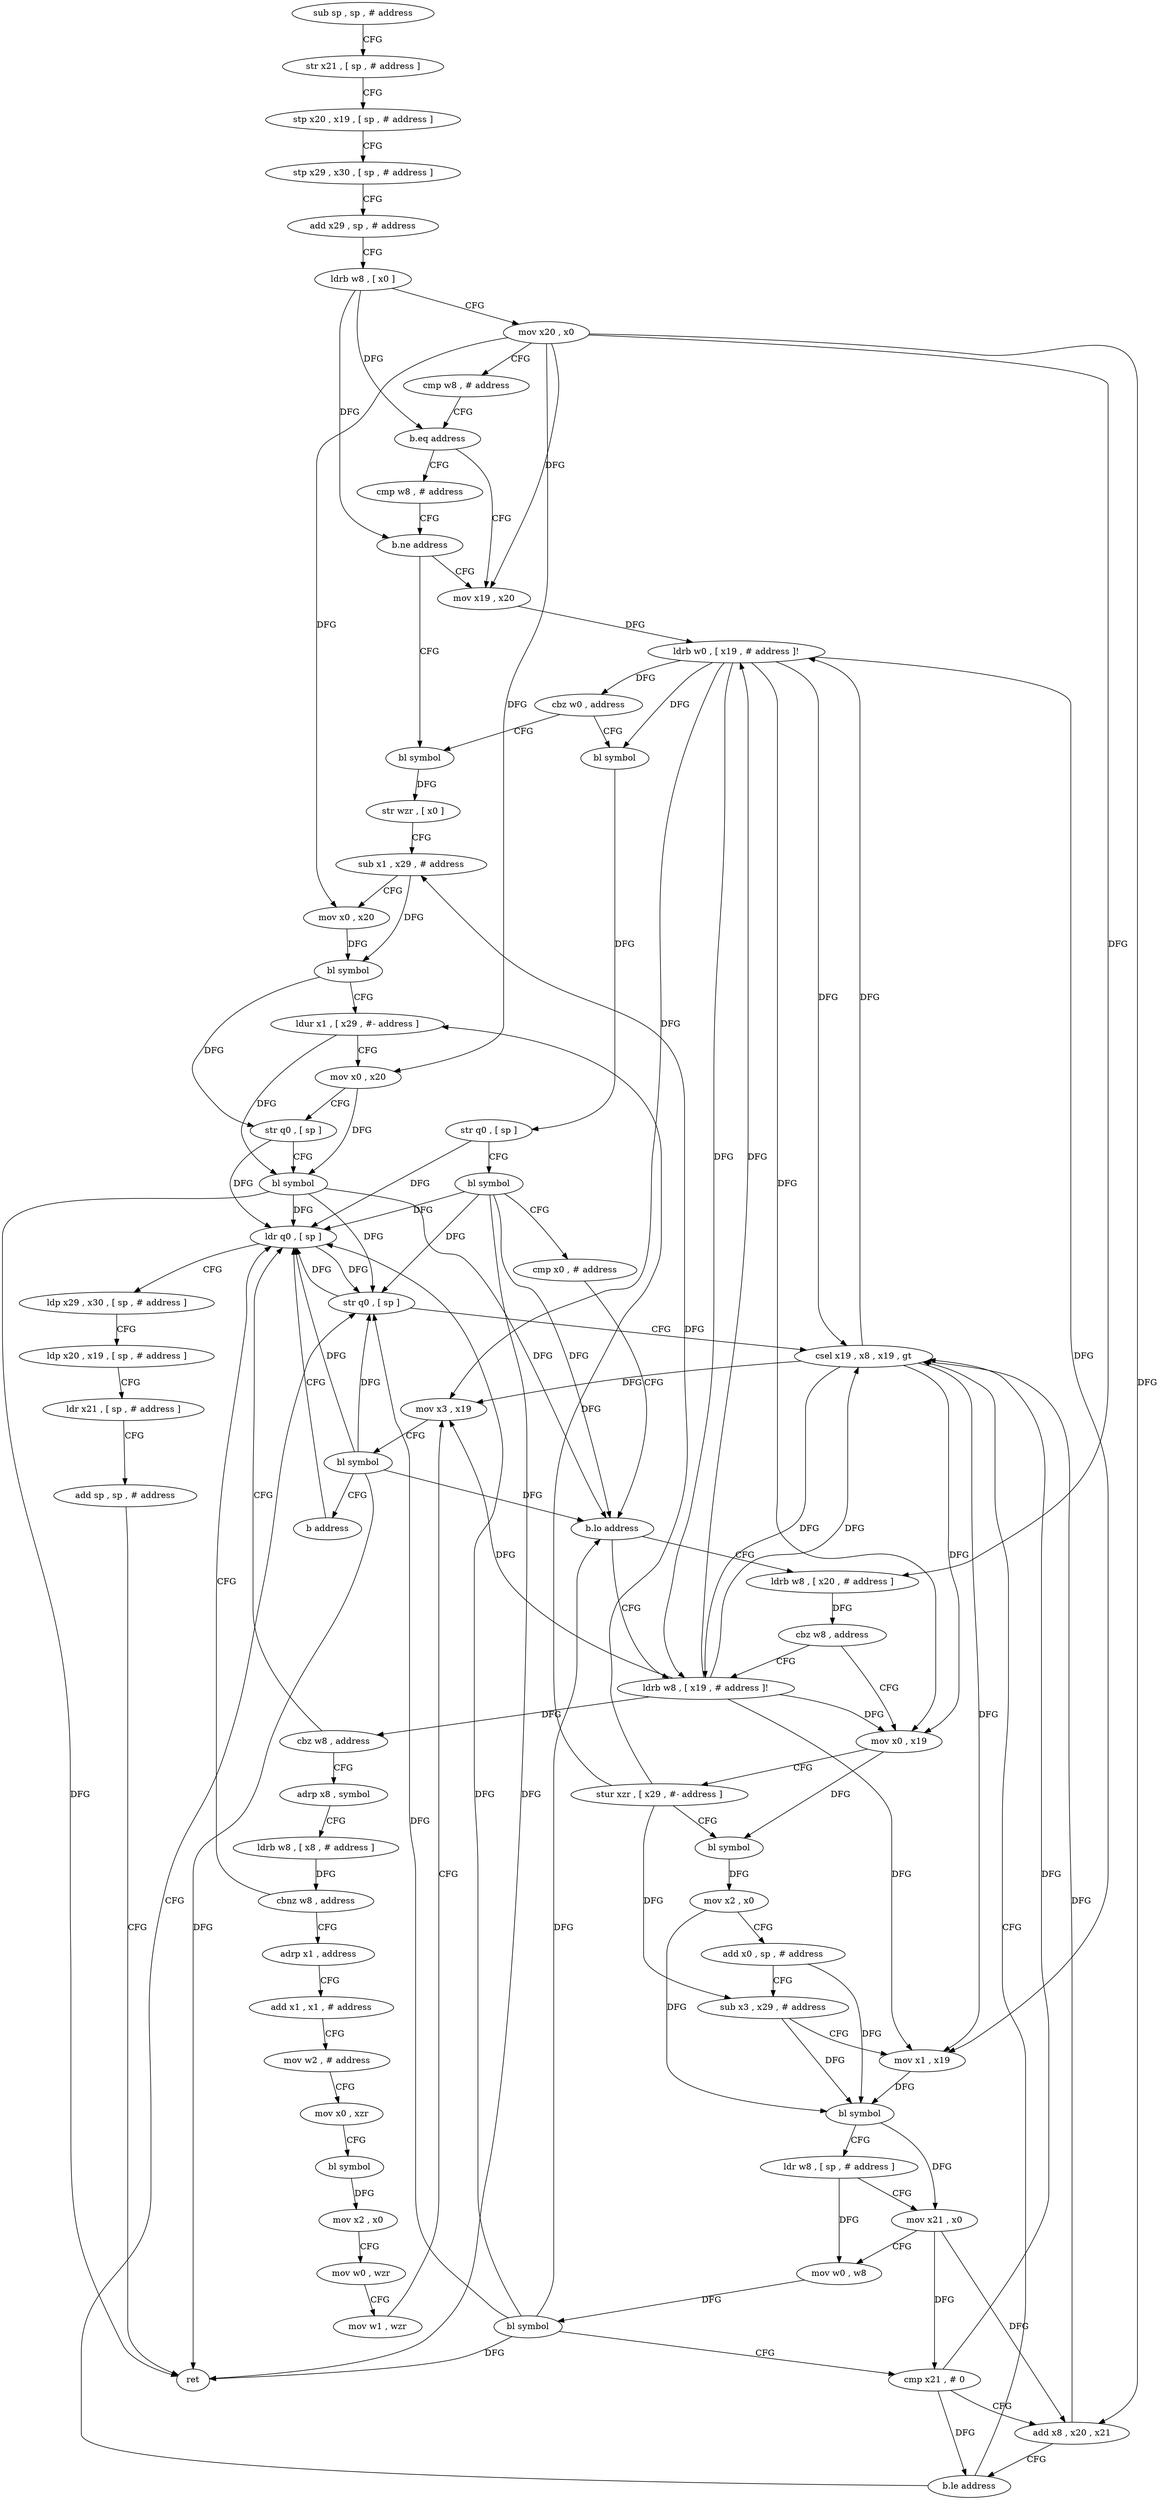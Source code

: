 digraph "func" {
"4204260" [label = "sub sp , sp , # address" ]
"4204264" [label = "str x21 , [ sp , # address ]" ]
"4204268" [label = "stp x20 , x19 , [ sp , # address ]" ]
"4204272" [label = "stp x29 , x30 , [ sp , # address ]" ]
"4204276" [label = "add x29 , sp , # address" ]
"4204280" [label = "ldrb w8 , [ x0 ]" ]
"4204284" [label = "mov x20 , x0" ]
"4204288" [label = "cmp w8 , # address" ]
"4204292" [label = "b.eq address" ]
"4204304" [label = "mov x19 , x20" ]
"4204296" [label = "cmp w8 , # address" ]
"4204308" [label = "ldrb w0 , [ x19 , # address ]!" ]
"4204312" [label = "cbz w0 , address" ]
"4204476" [label = "bl symbol" ]
"4204316" [label = "bl symbol" ]
"4204300" [label = "b.ne address" ]
"4204480" [label = "str wzr , [ x0 ]" ]
"4204484" [label = "sub x1 , x29 , # address" ]
"4204488" [label = "mov x0 , x20" ]
"4204492" [label = "bl symbol" ]
"4204496" [label = "ldur x1 , [ x29 , #- address ]" ]
"4204500" [label = "mov x0 , x20" ]
"4204504" [label = "str q0 , [ sp ]" ]
"4204508" [label = "bl symbol" ]
"4204512" [label = "ldr q0 , [ sp ]" ]
"4204320" [label = "str q0 , [ sp ]" ]
"4204324" [label = "bl symbol" ]
"4204328" [label = "cmp x0 , # address" ]
"4204332" [label = "b.lo address" ]
"4204412" [label = "ldrb w8 , [ x19 , # address ]!" ]
"4204336" [label = "ldrb w8 , [ x20 , # address ]" ]
"4204416" [label = "cbz w8 , address" ]
"4204420" [label = "adrp x8 , symbol" ]
"4204340" [label = "cbz w8 , address" ]
"4204344" [label = "mov x0 , x19" ]
"4204516" [label = "ldp x29 , x30 , [ sp , # address ]" ]
"4204520" [label = "ldp x20 , x19 , [ sp , # address ]" ]
"4204524" [label = "ldr x21 , [ sp , # address ]" ]
"4204528" [label = "add sp , sp , # address" ]
"4204532" [label = "ret" ]
"4204424" [label = "ldrb w8 , [ x8 , # address ]" ]
"4204428" [label = "cbnz w8 , address" ]
"4204432" [label = "adrp x1 , address" ]
"4204348" [label = "stur xzr , [ x29 , #- address ]" ]
"4204352" [label = "bl symbol" ]
"4204356" [label = "mov x2 , x0" ]
"4204360" [label = "add x0 , sp , # address" ]
"4204364" [label = "sub x3 , x29 , # address" ]
"4204368" [label = "mov x1 , x19" ]
"4204372" [label = "bl symbol" ]
"4204376" [label = "ldr w8 , [ sp , # address ]" ]
"4204380" [label = "mov x21 , x0" ]
"4204384" [label = "mov w0 , w8" ]
"4204388" [label = "bl symbol" ]
"4204392" [label = "cmp x21 , # 0" ]
"4204396" [label = "add x8 , x20 , x21" ]
"4204400" [label = "b.le address" ]
"4204408" [label = "csel x19 , x8 , x19 , gt" ]
"4204404" [label = "str q0 , [ sp ]" ]
"4204436" [label = "add x1 , x1 , # address" ]
"4204440" [label = "mov w2 , # address" ]
"4204444" [label = "mov x0 , xzr" ]
"4204448" [label = "bl symbol" ]
"4204452" [label = "mov x2 , x0" ]
"4204456" [label = "mov w0 , wzr" ]
"4204460" [label = "mov w1 , wzr" ]
"4204464" [label = "mov x3 , x19" ]
"4204468" [label = "bl symbol" ]
"4204472" [label = "b address" ]
"4204260" -> "4204264" [ label = "CFG" ]
"4204264" -> "4204268" [ label = "CFG" ]
"4204268" -> "4204272" [ label = "CFG" ]
"4204272" -> "4204276" [ label = "CFG" ]
"4204276" -> "4204280" [ label = "CFG" ]
"4204280" -> "4204284" [ label = "CFG" ]
"4204280" -> "4204292" [ label = "DFG" ]
"4204280" -> "4204300" [ label = "DFG" ]
"4204284" -> "4204288" [ label = "CFG" ]
"4204284" -> "4204304" [ label = "DFG" ]
"4204284" -> "4204488" [ label = "DFG" ]
"4204284" -> "4204500" [ label = "DFG" ]
"4204284" -> "4204336" [ label = "DFG" ]
"4204284" -> "4204396" [ label = "DFG" ]
"4204288" -> "4204292" [ label = "CFG" ]
"4204292" -> "4204304" [ label = "CFG" ]
"4204292" -> "4204296" [ label = "CFG" ]
"4204304" -> "4204308" [ label = "DFG" ]
"4204296" -> "4204300" [ label = "CFG" ]
"4204308" -> "4204312" [ label = "DFG" ]
"4204308" -> "4204412" [ label = "DFG" ]
"4204308" -> "4204344" [ label = "DFG" ]
"4204308" -> "4204368" [ label = "DFG" ]
"4204308" -> "4204464" [ label = "DFG" ]
"4204308" -> "4204408" [ label = "DFG" ]
"4204308" -> "4204316" [ label = "DFG" ]
"4204312" -> "4204476" [ label = "CFG" ]
"4204312" -> "4204316" [ label = "CFG" ]
"4204476" -> "4204480" [ label = "DFG" ]
"4204316" -> "4204320" [ label = "DFG" ]
"4204300" -> "4204476" [ label = "CFG" ]
"4204300" -> "4204304" [ label = "CFG" ]
"4204480" -> "4204484" [ label = "CFG" ]
"4204484" -> "4204488" [ label = "CFG" ]
"4204484" -> "4204492" [ label = "DFG" ]
"4204488" -> "4204492" [ label = "DFG" ]
"4204492" -> "4204496" [ label = "CFG" ]
"4204492" -> "4204504" [ label = "DFG" ]
"4204496" -> "4204500" [ label = "CFG" ]
"4204496" -> "4204508" [ label = "DFG" ]
"4204500" -> "4204504" [ label = "CFG" ]
"4204500" -> "4204508" [ label = "DFG" ]
"4204504" -> "4204508" [ label = "CFG" ]
"4204504" -> "4204512" [ label = "DFG" ]
"4204508" -> "4204512" [ label = "DFG" ]
"4204508" -> "4204332" [ label = "DFG" ]
"4204508" -> "4204532" [ label = "DFG" ]
"4204508" -> "4204404" [ label = "DFG" ]
"4204512" -> "4204516" [ label = "CFG" ]
"4204512" -> "4204404" [ label = "DFG" ]
"4204320" -> "4204324" [ label = "CFG" ]
"4204320" -> "4204512" [ label = "DFG" ]
"4204324" -> "4204328" [ label = "CFG" ]
"4204324" -> "4204332" [ label = "DFG" ]
"4204324" -> "4204532" [ label = "DFG" ]
"4204324" -> "4204512" [ label = "DFG" ]
"4204324" -> "4204404" [ label = "DFG" ]
"4204328" -> "4204332" [ label = "CFG" ]
"4204332" -> "4204412" [ label = "CFG" ]
"4204332" -> "4204336" [ label = "CFG" ]
"4204412" -> "4204416" [ label = "DFG" ]
"4204412" -> "4204308" [ label = "DFG" ]
"4204412" -> "4204344" [ label = "DFG" ]
"4204412" -> "4204368" [ label = "DFG" ]
"4204412" -> "4204464" [ label = "DFG" ]
"4204412" -> "4204408" [ label = "DFG" ]
"4204336" -> "4204340" [ label = "DFG" ]
"4204416" -> "4204512" [ label = "CFG" ]
"4204416" -> "4204420" [ label = "CFG" ]
"4204420" -> "4204424" [ label = "CFG" ]
"4204340" -> "4204412" [ label = "CFG" ]
"4204340" -> "4204344" [ label = "CFG" ]
"4204344" -> "4204348" [ label = "CFG" ]
"4204344" -> "4204352" [ label = "DFG" ]
"4204516" -> "4204520" [ label = "CFG" ]
"4204520" -> "4204524" [ label = "CFG" ]
"4204524" -> "4204528" [ label = "CFG" ]
"4204528" -> "4204532" [ label = "CFG" ]
"4204424" -> "4204428" [ label = "DFG" ]
"4204428" -> "4204512" [ label = "CFG" ]
"4204428" -> "4204432" [ label = "CFG" ]
"4204432" -> "4204436" [ label = "CFG" ]
"4204348" -> "4204352" [ label = "CFG" ]
"4204348" -> "4204484" [ label = "DFG" ]
"4204348" -> "4204496" [ label = "DFG" ]
"4204348" -> "4204364" [ label = "DFG" ]
"4204352" -> "4204356" [ label = "DFG" ]
"4204356" -> "4204360" [ label = "CFG" ]
"4204356" -> "4204372" [ label = "DFG" ]
"4204360" -> "4204364" [ label = "CFG" ]
"4204360" -> "4204372" [ label = "DFG" ]
"4204364" -> "4204368" [ label = "CFG" ]
"4204364" -> "4204372" [ label = "DFG" ]
"4204368" -> "4204372" [ label = "DFG" ]
"4204372" -> "4204376" [ label = "CFG" ]
"4204372" -> "4204380" [ label = "DFG" ]
"4204376" -> "4204380" [ label = "CFG" ]
"4204376" -> "4204384" [ label = "DFG" ]
"4204380" -> "4204384" [ label = "CFG" ]
"4204380" -> "4204392" [ label = "DFG" ]
"4204380" -> "4204396" [ label = "DFG" ]
"4204384" -> "4204388" [ label = "DFG" ]
"4204388" -> "4204392" [ label = "CFG" ]
"4204388" -> "4204332" [ label = "DFG" ]
"4204388" -> "4204532" [ label = "DFG" ]
"4204388" -> "4204512" [ label = "DFG" ]
"4204388" -> "4204404" [ label = "DFG" ]
"4204392" -> "4204396" [ label = "CFG" ]
"4204392" -> "4204400" [ label = "DFG" ]
"4204392" -> "4204408" [ label = "DFG" ]
"4204396" -> "4204400" [ label = "CFG" ]
"4204396" -> "4204408" [ label = "DFG" ]
"4204400" -> "4204408" [ label = "CFG" ]
"4204400" -> "4204404" [ label = "CFG" ]
"4204408" -> "4204412" [ label = "DFG" ]
"4204408" -> "4204308" [ label = "DFG" ]
"4204408" -> "4204344" [ label = "DFG" ]
"4204408" -> "4204368" [ label = "DFG" ]
"4204408" -> "4204464" [ label = "DFG" ]
"4204404" -> "4204408" [ label = "CFG" ]
"4204404" -> "4204512" [ label = "DFG" ]
"4204436" -> "4204440" [ label = "CFG" ]
"4204440" -> "4204444" [ label = "CFG" ]
"4204444" -> "4204448" [ label = "CFG" ]
"4204448" -> "4204452" [ label = "DFG" ]
"4204452" -> "4204456" [ label = "CFG" ]
"4204456" -> "4204460" [ label = "CFG" ]
"4204460" -> "4204464" [ label = "CFG" ]
"4204464" -> "4204468" [ label = "CFG" ]
"4204468" -> "4204472" [ label = "CFG" ]
"4204468" -> "4204332" [ label = "DFG" ]
"4204468" -> "4204532" [ label = "DFG" ]
"4204468" -> "4204512" [ label = "DFG" ]
"4204468" -> "4204404" [ label = "DFG" ]
"4204472" -> "4204512" [ label = "CFG" ]
}
